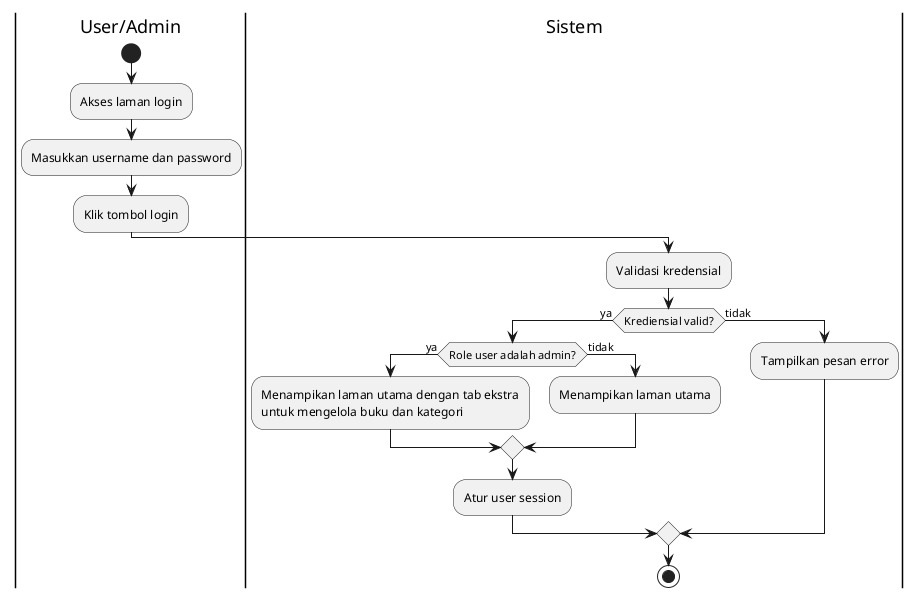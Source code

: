 ' https://www.plantuml.com/plantuml/uml/
' https://www.planttext.com/

@startuml
|User/Admin|
start
:Akses laman login;
:Masukkan username dan password;
:Klik tombol login;

|Sistem|
:Validasi kredensial;
if (Krediensial valid?) then (ya)
  if (Role user adalah admin?) then (ya)
    :Menampikan laman utama dengan tab ekstra
    untuk mengelola buku dan kategori;
  else (tidak)
    :Menampikan laman utama;
  endif
  :Atur user session;
else (tidak)
  :Tampilkan pesan error;
endif
stop
@enduml
